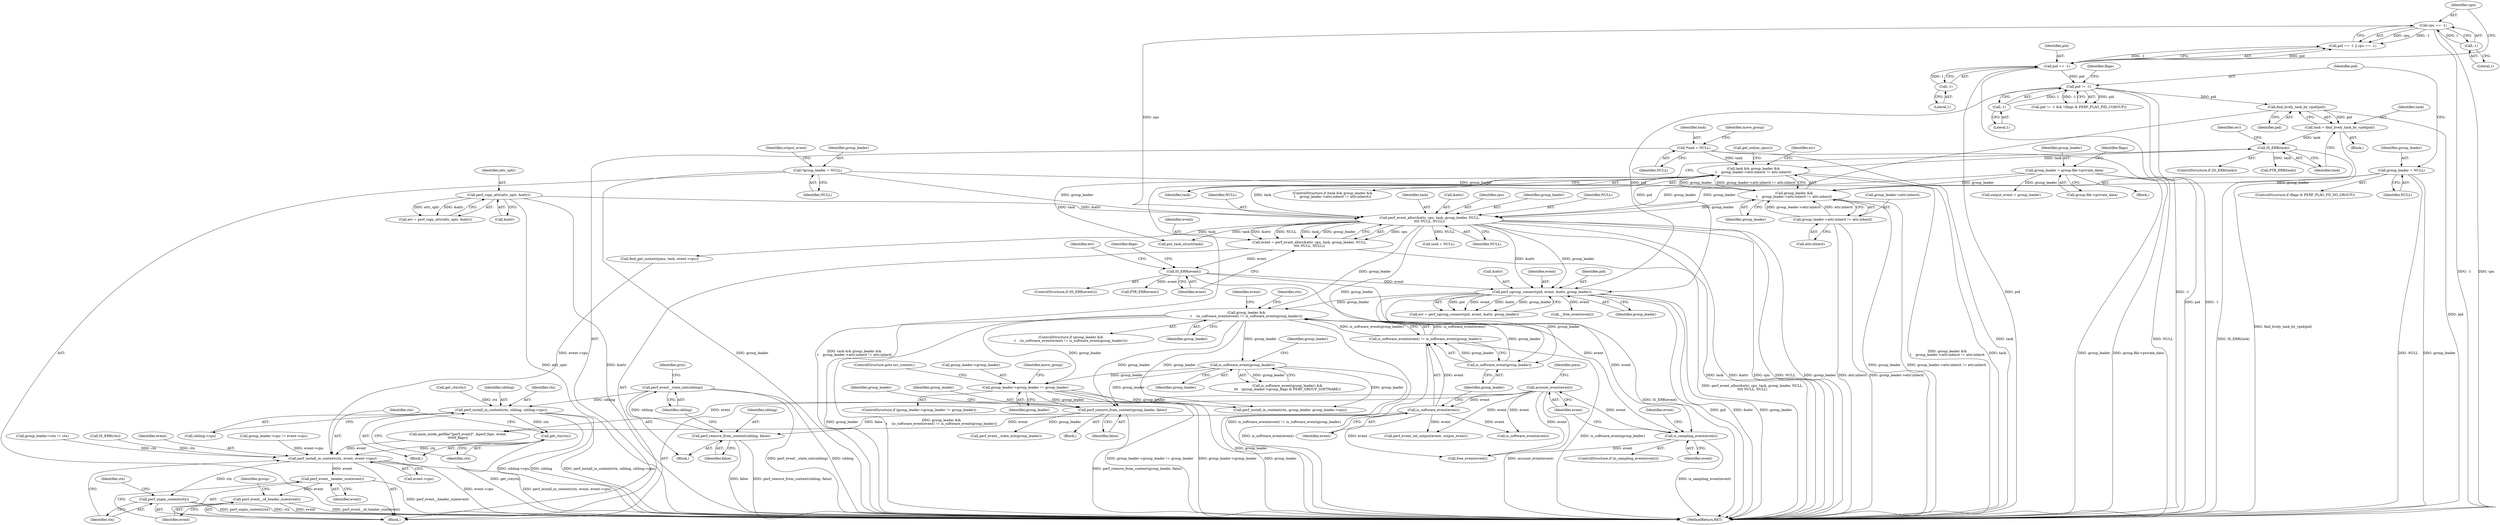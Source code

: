 digraph "0_linux_c3c87e770458aa004bd7ed3f29945ff436fd6511@pointer" {
"1000555" [label="(Call,perf_event__state_init(sibling))"];
"1000552" [label="(Call,perf_remove_from_context(sibling, false))"];
"1000546" [label="(Call,perf_remove_from_context(group_leader, false))"];
"1000457" [label="(Call,group_leader->group_leader != group_leader)"];
"1000393" [label="(Call,group_leader &&\n\t    (is_software_event(event) != is_software_event(group_leader)))"];
"1000355" [label="(Call,perf_cgroup_connect(pid, event, &attr, group_leader))"];
"1000285" [label="(Call,pid != -1)"];
"1000219" [label="(Call,pid == -1)"];
"1000221" [label="(Call,-1)"];
"1000287" [label="(Call,-1)"];
"1000296" [label="(Call,find_lively_task_by_vpid(pid))"];
"1000340" [label="(Call,IS_ERR(event))"];
"1000328" [label="(Call,event = perf_event_alloc(&attr, cpu, task, group_leader, NULL,\n\t\t\t\t NULL, NULL))"];
"1000330" [label="(Call,perf_event_alloc(&attr, cpu, task, group_leader, NULL,\n\t\t\t\t NULL, NULL))"];
"1000171" [label="(Call,perf_copy_attr(attr_uptr, &attr))"];
"1000223" [label="(Call,cpu == -1)"];
"1000225" [label="(Call,-1)"];
"1000308" [label="(Call,task && group_leader &&\n\t    group_leader->attr.inherit != attr.inherit)"];
"1000148" [label="(Call,*task = NULL)"];
"1000299" [label="(Call,IS_ERR(task))"];
"1000294" [label="(Call,task = find_lively_task_by_vpid(pid))"];
"1000310" [label="(Call,group_leader &&\n\t    group_leader->attr.inherit != attr.inherit)"];
"1000129" [label="(Call,*group_leader = NULL)"];
"1000262" [label="(Call,group_leader = group.file->private_data)"];
"1000280" [label="(Call,group_leader = NULL)"];
"1000312" [label="(Call,group_leader->attr.inherit != attr.inherit)"];
"1000398" [label="(Call,is_software_event(group_leader))"];
"1000395" [label="(Call,is_software_event(event) != is_software_event(group_leader))"];
"1000396" [label="(Call,is_software_event(event))"];
"1000385" [label="(Call,account_event(event))"];
"1000368" [label="(Call,is_sampling_event(event))"];
"1000413" [label="(Call,is_software_event(group_leader))"];
"1000588" [label="(Call,perf_install_in_context(ctx, sibling, sibling->cpu))"];
"1000594" [label="(Call,get_ctx(ctx))"];
"1000596" [label="(Call,perf_install_in_context(ctx, event, event->cpu))"];
"1000602" [label="(Call,perf_unpin_context(ctx))"];
"1000634" [label="(Call,perf_event__header_size(event))"];
"1000636" [label="(Call,perf_event__id_header_size(event))"];
"1000547" [label="(Identifier,group_leader)"];
"1000345" [label="(Call,PTR_ERR(event))"];
"1000639" [label="(Identifier,group)"];
"1000414" [label="(Identifier,group_leader)"];
"1000340" [label="(Call,IS_ERR(event))"];
"1000225" [label="(Call,-1)"];
"1000276" [label="(ControlStructure,if (flags & PERF_FLAG_FD_NO_GROUP))"];
"1000364" [label="(Call,__free_event(event))"];
"1000172" [label="(Identifier,attr_uptr)"];
"1000281" [label="(Identifier,group_leader)"];
"1000489" [label="(Call,group_leader->ctx != ctx)"];
"1000130" [label="(Identifier,group_leader)"];
"1000585" [label="(Call,get_ctx(ctx))"];
"1000219" [label="(Call,pid == -1)"];
"1000271" [label="(Identifier,flags)"];
"1000334" [label="(Identifier,task)"];
"1000131" [label="(Identifier,NULL)"];
"1000634" [label="(Call,perf_event__header_size(event))"];
"1000263" [label="(Identifier,group_leader)"];
"1000546" [label="(Call,perf_remove_from_context(group_leader, false))"];
"1000603" [label="(Identifier,ctx)"];
"1000150" [label="(Identifier,NULL)"];
"1000417" [label="(Identifier,group_leader)"];
"1000558" [label="(Identifier,gctx)"];
"1000280" [label="(Call,group_leader = NULL)"];
"1000457" [label="(Call,group_leader->group_leader != group_leader)"];
"1000397" [label="(Identifier,event)"];
"1000458" [label="(Call,group_leader->group_leader)"];
"1000388" [label="(Identifier,pmu)"];
"1000355" [label="(Call,perf_cgroup_connect(pid, event, &attr, group_leader))"];
"1000579" [label="(Call,perf_install_in_context(ctx, group_leader, group_leader->cpu))"];
"1000403" [label="(Identifier,event)"];
"1000311" [label="(Identifier,group_leader)"];
"1000262" [label="(Call,group_leader = group.file->private_data)"];
"1000596" [label="(Call,perf_install_in_context(ctx, event, event->cpu))"];
"1000226" [label="(Literal,1)"];
"1000285" [label="(Call,pid != -1)"];
"1000224" [label="(Identifier,cpu)"];
"1000587" [label="(Block,)"];
"1000368" [label="(Call,is_sampling_event(event))"];
"1000549" [label="(Call,perf_event__state_init(group_leader))"];
"1000534" [label="(Block,)"];
"1000367" [label="(ControlStructure,if (is_sampling_event(event)))"];
"1000595" [label="(Identifier,ctx)"];
"1000551" [label="(Block,)"];
"1000446" [label="(Call,task = NULL)"];
"1000309" [label="(Identifier,task)"];
"1000331" [label="(Call,&attr)"];
"1000594" [label="(Call,get_ctx(ctx))"];
"1000222" [label="(Literal,1)"];
"1000651" [label="(Call,free_event(event))"];
"1000588" [label="(Call,perf_install_in_context(ctx, sibling, sibling->cpu))"];
"1000509" [label="(Call,perf_event_set_output(event, output_event))"];
"1000313" [label="(Call,group_leader->attr.inherit)"];
"1000360" [label="(Identifier,group_leader)"];
"1000148" [label="(Call,*task = NULL)"];
"1000636" [label="(Call,perf_event__id_header_size(event))"];
"1000433" [label="(Call,IS_ERR(ctx))"];
"1000357" [label="(Identifier,event)"];
"1000375" [label="(Identifier,event)"];
"1000220" [label="(Identifier,pid)"];
"1000356" [label="(Identifier,pid)"];
"1000304" [label="(Call,PTR_ERR(task))"];
"1000286" [label="(Identifier,pid)"];
"1000548" [label="(Identifier,false)"];
"1000273" [label="(Call,output_event = group_leader)"];
"1000312" [label="(Call,group_leader->attr.inherit != attr.inherit)"];
"1000149" [label="(Identifier,task)"];
"1000456" [label="(ControlStructure,if (group_leader->group_leader != group_leader))"];
"1000338" [label="(Identifier,NULL)"];
"1000392" [label="(ControlStructure,if (group_leader &&\n\t    (is_software_event(event) != is_software_event(group_leader))))"];
"1000155" [label="(Identifier,move_group)"];
"1000297" [label="(Identifier,pid)"];
"1000350" [label="(Identifier,flags)"];
"1000668" [label="(MethodReturn,RET)"];
"1000328" [label="(Call,event = perf_event_alloc(&attr, cpu, task, group_leader, NULL,\n\t\t\t\t NULL, NULL))"];
"1000396" [label="(Call,is_software_event(event))"];
"1000327" [label="(Call,get_online_cpus())"];
"1000295" [label="(Identifier,task)"];
"1000333" [label="(Identifier,cpu)"];
"1000607" [label="(Identifier,ctx)"];
"1000555" [label="(Call,perf_event__state_init(sibling))"];
"1000597" [label="(Identifier,ctx)"];
"1000318" [label="(Call,attr.inherit)"];
"1000478" [label="(Call,group_leader->cpu != event->cpu)"];
"1000294" [label="(Call,task = find_lively_task_by_vpid(pid))"];
"1000282" [label="(Identifier,NULL)"];
"1000335" [label="(Identifier,group_leader)"];
"1000358" [label="(Call,&attr)"];
"1000218" [label="(Call,pid == -1 || cpu == -1)"];
"1000221" [label="(Call,-1)"];
"1000171" [label="(Call,perf_copy_attr(attr_uptr, &attr))"];
"1000554" [label="(Identifier,false)"];
"1000129" [label="(Call,*group_leader = NULL)"];
"1000308" [label="(Call,task && group_leader &&\n\t    group_leader->attr.inherit != attr.inherit)"];
"1000353" [label="(Call,err = perf_cgroup_connect(pid, event, &attr, group_leader))"];
"1000307" [label="(ControlStructure,if (task && group_leader &&\n\t    group_leader->attr.inherit != attr.inherit))"];
"1000369" [label="(Identifier,event)"];
"1000264" [label="(Call,group.file->private_data)"];
"1000426" [label="(Call,find_get_context(pmu, task, event->cpu))"];
"1000398" [label="(Call,is_software_event(group_leader))"];
"1000341" [label="(Identifier,event)"];
"1000339" [label="(ControlStructure,if (IS_ERR(event)))"];
"1000300" [label="(Identifier,task)"];
"1000293" [label="(Block,)"];
"1000425" [label="(Identifier,ctx)"];
"1000223" [label="(Call,cpu == -1)"];
"1000413" [label="(Call,is_software_event(group_leader))"];
"1000464" [label="(Identifier,move_group)"];
"1000330" [label="(Call,perf_event_alloc(&attr, cpu, task, group_leader, NULL,\n\t\t\t\t NULL, NULL))"];
"1000590" [label="(Identifier,sibling)"];
"1000556" [label="(Identifier,sibling)"];
"1000394" [label="(Identifier,group_leader)"];
"1000517" [label="(Call,anon_inode_getfile(\"[perf_event]\", &perf_fops, event,\n\t\t\t\t\tf_flags))"];
"1000393" [label="(Call,group_leader &&\n\t    (is_software_event(event) != is_software_event(group_leader)))"];
"1000329" [label="(Identifier,event)"];
"1000296" [label="(Call,find_lively_task_by_vpid(pid))"];
"1000552" [label="(Call,perf_remove_from_context(sibling, false))"];
"1000589" [label="(Identifier,ctx)"];
"1000462" [label="(ControlStructure,goto err_context;)"];
"1000336" [label="(Identifier,NULL)"];
"1000402" [label="(Call,is_software_event(event))"];
"1000291" [label="(Identifier,flags)"];
"1000299" [label="(Call,IS_ERR(task))"];
"1000399" [label="(Identifier,group_leader)"];
"1000310" [label="(Call,group_leader &&\n\t    group_leader->attr.inherit != attr.inherit)"];
"1000298" [label="(ControlStructure,if (IS_ERR(task)))"];
"1000303" [label="(Identifier,err)"];
"1000553" [label="(Identifier,sibling)"];
"1000169" [label="(Call,err = perf_copy_attr(attr_uptr, &attr))"];
"1000412" [label="(Call,is_software_event(group_leader) &&\n\t\t\t   (group_leader->group_flags & PERF_GROUP_SOFTWARE))"];
"1000550" [label="(Identifier,group_leader)"];
"1000395" [label="(Call,is_software_event(event) != is_software_event(group_leader))"];
"1000598" [label="(Identifier,event)"];
"1000386" [label="(Identifier,event)"];
"1000323" [label="(Identifier,err)"];
"1000658" [label="(Call,put_task_struct(task))"];
"1000284" [label="(Call,pid != -1 && !(flags & PERF_FLAG_PID_CGROUP))"];
"1000337" [label="(Identifier,NULL)"];
"1000591" [label="(Call,sibling->cpu)"];
"1000599" [label="(Call,event->cpu)"];
"1000635" [label="(Identifier,event)"];
"1000344" [label="(Identifier,err)"];
"1000127" [label="(Block,)"];
"1000252" [label="(Block,)"];
"1000602" [label="(Call,perf_unpin_context(ctx))"];
"1000461" [label="(Identifier,group_leader)"];
"1000385" [label="(Call,account_event(event))"];
"1000287" [label="(Call,-1)"];
"1000173" [label="(Call,&attr)"];
"1000637" [label="(Identifier,event)"];
"1000288" [label="(Literal,1)"];
"1000134" [label="(Identifier,output_event)"];
"1000555" -> "1000551"  [label="AST: "];
"1000555" -> "1000556"  [label="CFG: "];
"1000556" -> "1000555"  [label="AST: "];
"1000558" -> "1000555"  [label="CFG: "];
"1000555" -> "1000668"  [label="DDG: perf_event__state_init(sibling)"];
"1000555" -> "1000668"  [label="DDG: sibling"];
"1000552" -> "1000555"  [label="DDG: sibling"];
"1000555" -> "1000588"  [label="DDG: sibling"];
"1000552" -> "1000551"  [label="AST: "];
"1000552" -> "1000554"  [label="CFG: "];
"1000553" -> "1000552"  [label="AST: "];
"1000554" -> "1000552"  [label="AST: "];
"1000556" -> "1000552"  [label="CFG: "];
"1000552" -> "1000668"  [label="DDG: false"];
"1000552" -> "1000668"  [label="DDG: perf_remove_from_context(sibling, false)"];
"1000546" -> "1000552"  [label="DDG: false"];
"1000546" -> "1000534"  [label="AST: "];
"1000546" -> "1000548"  [label="CFG: "];
"1000547" -> "1000546"  [label="AST: "];
"1000548" -> "1000546"  [label="AST: "];
"1000550" -> "1000546"  [label="CFG: "];
"1000546" -> "1000668"  [label="DDG: perf_remove_from_context(group_leader, false)"];
"1000457" -> "1000546"  [label="DDG: group_leader"];
"1000393" -> "1000546"  [label="DDG: group_leader"];
"1000413" -> "1000546"  [label="DDG: group_leader"];
"1000546" -> "1000549"  [label="DDG: group_leader"];
"1000457" -> "1000456"  [label="AST: "];
"1000457" -> "1000461"  [label="CFG: "];
"1000458" -> "1000457"  [label="AST: "];
"1000461" -> "1000457"  [label="AST: "];
"1000462" -> "1000457"  [label="CFG: "];
"1000464" -> "1000457"  [label="CFG: "];
"1000457" -> "1000668"  [label="DDG: group_leader"];
"1000457" -> "1000668"  [label="DDG: group_leader->group_leader != group_leader"];
"1000457" -> "1000668"  [label="DDG: group_leader->group_leader"];
"1000393" -> "1000457"  [label="DDG: group_leader"];
"1000413" -> "1000457"  [label="DDG: group_leader"];
"1000457" -> "1000579"  [label="DDG: group_leader"];
"1000393" -> "1000392"  [label="AST: "];
"1000393" -> "1000394"  [label="CFG: "];
"1000393" -> "1000395"  [label="CFG: "];
"1000394" -> "1000393"  [label="AST: "];
"1000395" -> "1000393"  [label="AST: "];
"1000403" -> "1000393"  [label="CFG: "];
"1000425" -> "1000393"  [label="CFG: "];
"1000393" -> "1000668"  [label="DDG: group_leader"];
"1000393" -> "1000668"  [label="DDG: group_leader &&\n\t    (is_software_event(event) != is_software_event(group_leader))"];
"1000393" -> "1000668"  [label="DDG: is_software_event(event) != is_software_event(group_leader)"];
"1000355" -> "1000393"  [label="DDG: group_leader"];
"1000330" -> "1000393"  [label="DDG: group_leader"];
"1000398" -> "1000393"  [label="DDG: group_leader"];
"1000395" -> "1000393"  [label="DDG: is_software_event(event)"];
"1000395" -> "1000393"  [label="DDG: is_software_event(group_leader)"];
"1000393" -> "1000413"  [label="DDG: group_leader"];
"1000393" -> "1000579"  [label="DDG: group_leader"];
"1000355" -> "1000353"  [label="AST: "];
"1000355" -> "1000360"  [label="CFG: "];
"1000356" -> "1000355"  [label="AST: "];
"1000357" -> "1000355"  [label="AST: "];
"1000358" -> "1000355"  [label="AST: "];
"1000360" -> "1000355"  [label="AST: "];
"1000353" -> "1000355"  [label="CFG: "];
"1000355" -> "1000668"  [label="DDG: pid"];
"1000355" -> "1000668"  [label="DDG: &attr"];
"1000355" -> "1000668"  [label="DDG: group_leader"];
"1000355" -> "1000353"  [label="DDG: pid"];
"1000355" -> "1000353"  [label="DDG: event"];
"1000355" -> "1000353"  [label="DDG: &attr"];
"1000355" -> "1000353"  [label="DDG: group_leader"];
"1000285" -> "1000355"  [label="DDG: pid"];
"1000296" -> "1000355"  [label="DDG: pid"];
"1000340" -> "1000355"  [label="DDG: event"];
"1000330" -> "1000355"  [label="DDG: &attr"];
"1000330" -> "1000355"  [label="DDG: group_leader"];
"1000355" -> "1000364"  [label="DDG: event"];
"1000355" -> "1000368"  [label="DDG: event"];
"1000355" -> "1000398"  [label="DDG: group_leader"];
"1000285" -> "1000284"  [label="AST: "];
"1000285" -> "1000287"  [label="CFG: "];
"1000286" -> "1000285"  [label="AST: "];
"1000287" -> "1000285"  [label="AST: "];
"1000291" -> "1000285"  [label="CFG: "];
"1000284" -> "1000285"  [label="CFG: "];
"1000285" -> "1000668"  [label="DDG: pid"];
"1000285" -> "1000668"  [label="DDG: -1"];
"1000285" -> "1000284"  [label="DDG: pid"];
"1000285" -> "1000284"  [label="DDG: -1"];
"1000219" -> "1000285"  [label="DDG: pid"];
"1000287" -> "1000285"  [label="DDG: 1"];
"1000285" -> "1000296"  [label="DDG: pid"];
"1000219" -> "1000218"  [label="AST: "];
"1000219" -> "1000221"  [label="CFG: "];
"1000220" -> "1000219"  [label="AST: "];
"1000221" -> "1000219"  [label="AST: "];
"1000224" -> "1000219"  [label="CFG: "];
"1000218" -> "1000219"  [label="CFG: "];
"1000219" -> "1000668"  [label="DDG: -1"];
"1000219" -> "1000668"  [label="DDG: pid"];
"1000219" -> "1000218"  [label="DDG: pid"];
"1000219" -> "1000218"  [label="DDG: -1"];
"1000221" -> "1000219"  [label="DDG: 1"];
"1000221" -> "1000222"  [label="CFG: "];
"1000222" -> "1000221"  [label="AST: "];
"1000287" -> "1000288"  [label="CFG: "];
"1000288" -> "1000287"  [label="AST: "];
"1000296" -> "1000294"  [label="AST: "];
"1000296" -> "1000297"  [label="CFG: "];
"1000297" -> "1000296"  [label="AST: "];
"1000294" -> "1000296"  [label="CFG: "];
"1000296" -> "1000668"  [label="DDG: pid"];
"1000296" -> "1000294"  [label="DDG: pid"];
"1000340" -> "1000339"  [label="AST: "];
"1000340" -> "1000341"  [label="CFG: "];
"1000341" -> "1000340"  [label="AST: "];
"1000344" -> "1000340"  [label="CFG: "];
"1000350" -> "1000340"  [label="CFG: "];
"1000340" -> "1000668"  [label="DDG: IS_ERR(event)"];
"1000328" -> "1000340"  [label="DDG: event"];
"1000340" -> "1000345"  [label="DDG: event"];
"1000340" -> "1000368"  [label="DDG: event"];
"1000328" -> "1000127"  [label="AST: "];
"1000328" -> "1000330"  [label="CFG: "];
"1000329" -> "1000328"  [label="AST: "];
"1000330" -> "1000328"  [label="AST: "];
"1000341" -> "1000328"  [label="CFG: "];
"1000328" -> "1000668"  [label="DDG: perf_event_alloc(&attr, cpu, task, group_leader, NULL,\n\t\t\t\t NULL, NULL)"];
"1000330" -> "1000328"  [label="DDG: cpu"];
"1000330" -> "1000328"  [label="DDG: &attr"];
"1000330" -> "1000328"  [label="DDG: NULL"];
"1000330" -> "1000328"  [label="DDG: task"];
"1000330" -> "1000328"  [label="DDG: group_leader"];
"1000330" -> "1000338"  [label="CFG: "];
"1000331" -> "1000330"  [label="AST: "];
"1000333" -> "1000330"  [label="AST: "];
"1000334" -> "1000330"  [label="AST: "];
"1000335" -> "1000330"  [label="AST: "];
"1000336" -> "1000330"  [label="AST: "];
"1000337" -> "1000330"  [label="AST: "];
"1000338" -> "1000330"  [label="AST: "];
"1000330" -> "1000668"  [label="DDG: task"];
"1000330" -> "1000668"  [label="DDG: &attr"];
"1000330" -> "1000668"  [label="DDG: cpu"];
"1000330" -> "1000668"  [label="DDG: NULL"];
"1000330" -> "1000668"  [label="DDG: group_leader"];
"1000171" -> "1000330"  [label="DDG: &attr"];
"1000223" -> "1000330"  [label="DDG: cpu"];
"1000308" -> "1000330"  [label="DDG: task"];
"1000129" -> "1000330"  [label="DDG: group_leader"];
"1000310" -> "1000330"  [label="DDG: group_leader"];
"1000262" -> "1000330"  [label="DDG: group_leader"];
"1000280" -> "1000330"  [label="DDG: group_leader"];
"1000330" -> "1000398"  [label="DDG: group_leader"];
"1000330" -> "1000426"  [label="DDG: task"];
"1000330" -> "1000446"  [label="DDG: NULL"];
"1000330" -> "1000658"  [label="DDG: task"];
"1000171" -> "1000169"  [label="AST: "];
"1000171" -> "1000173"  [label="CFG: "];
"1000172" -> "1000171"  [label="AST: "];
"1000173" -> "1000171"  [label="AST: "];
"1000169" -> "1000171"  [label="CFG: "];
"1000171" -> "1000668"  [label="DDG: attr_uptr"];
"1000171" -> "1000668"  [label="DDG: &attr"];
"1000171" -> "1000169"  [label="DDG: attr_uptr"];
"1000171" -> "1000169"  [label="DDG: &attr"];
"1000223" -> "1000218"  [label="AST: "];
"1000223" -> "1000225"  [label="CFG: "];
"1000224" -> "1000223"  [label="AST: "];
"1000225" -> "1000223"  [label="AST: "];
"1000218" -> "1000223"  [label="CFG: "];
"1000223" -> "1000668"  [label="DDG: -1"];
"1000223" -> "1000668"  [label="DDG: cpu"];
"1000223" -> "1000218"  [label="DDG: cpu"];
"1000223" -> "1000218"  [label="DDG: -1"];
"1000225" -> "1000223"  [label="DDG: 1"];
"1000225" -> "1000226"  [label="CFG: "];
"1000226" -> "1000225"  [label="AST: "];
"1000308" -> "1000307"  [label="AST: "];
"1000308" -> "1000309"  [label="CFG: "];
"1000308" -> "1000310"  [label="CFG: "];
"1000309" -> "1000308"  [label="AST: "];
"1000310" -> "1000308"  [label="AST: "];
"1000323" -> "1000308"  [label="CFG: "];
"1000327" -> "1000308"  [label="CFG: "];
"1000308" -> "1000668"  [label="DDG: group_leader &&\n\t    group_leader->attr.inherit != attr.inherit"];
"1000308" -> "1000668"  [label="DDG: task"];
"1000308" -> "1000668"  [label="DDG: task && group_leader &&\n\t    group_leader->attr.inherit != attr.inherit"];
"1000148" -> "1000308"  [label="DDG: task"];
"1000299" -> "1000308"  [label="DDG: task"];
"1000310" -> "1000308"  [label="DDG: group_leader"];
"1000310" -> "1000308"  [label="DDG: group_leader->attr.inherit != attr.inherit"];
"1000308" -> "1000658"  [label="DDG: task"];
"1000148" -> "1000127"  [label="AST: "];
"1000148" -> "1000150"  [label="CFG: "];
"1000149" -> "1000148"  [label="AST: "];
"1000150" -> "1000148"  [label="AST: "];
"1000155" -> "1000148"  [label="CFG: "];
"1000148" -> "1000668"  [label="DDG: task"];
"1000148" -> "1000668"  [label="DDG: NULL"];
"1000299" -> "1000298"  [label="AST: "];
"1000299" -> "1000300"  [label="CFG: "];
"1000300" -> "1000299"  [label="AST: "];
"1000303" -> "1000299"  [label="CFG: "];
"1000309" -> "1000299"  [label="CFG: "];
"1000299" -> "1000668"  [label="DDG: IS_ERR(task)"];
"1000294" -> "1000299"  [label="DDG: task"];
"1000299" -> "1000304"  [label="DDG: task"];
"1000294" -> "1000293"  [label="AST: "];
"1000295" -> "1000294"  [label="AST: "];
"1000300" -> "1000294"  [label="CFG: "];
"1000294" -> "1000668"  [label="DDG: find_lively_task_by_vpid(pid)"];
"1000310" -> "1000311"  [label="CFG: "];
"1000310" -> "1000312"  [label="CFG: "];
"1000311" -> "1000310"  [label="AST: "];
"1000312" -> "1000310"  [label="AST: "];
"1000310" -> "1000668"  [label="DDG: group_leader->attr.inherit != attr.inherit"];
"1000310" -> "1000668"  [label="DDG: group_leader"];
"1000129" -> "1000310"  [label="DDG: group_leader"];
"1000262" -> "1000310"  [label="DDG: group_leader"];
"1000280" -> "1000310"  [label="DDG: group_leader"];
"1000312" -> "1000310"  [label="DDG: group_leader->attr.inherit"];
"1000312" -> "1000310"  [label="DDG: attr.inherit"];
"1000129" -> "1000127"  [label="AST: "];
"1000129" -> "1000131"  [label="CFG: "];
"1000130" -> "1000129"  [label="AST: "];
"1000131" -> "1000129"  [label="AST: "];
"1000134" -> "1000129"  [label="CFG: "];
"1000129" -> "1000668"  [label="DDG: group_leader"];
"1000262" -> "1000252"  [label="AST: "];
"1000262" -> "1000264"  [label="CFG: "];
"1000263" -> "1000262"  [label="AST: "];
"1000264" -> "1000262"  [label="AST: "];
"1000271" -> "1000262"  [label="CFG: "];
"1000262" -> "1000668"  [label="DDG: group.file->private_data"];
"1000262" -> "1000668"  [label="DDG: group_leader"];
"1000262" -> "1000273"  [label="DDG: group_leader"];
"1000280" -> "1000276"  [label="AST: "];
"1000280" -> "1000282"  [label="CFG: "];
"1000281" -> "1000280"  [label="AST: "];
"1000282" -> "1000280"  [label="AST: "];
"1000286" -> "1000280"  [label="CFG: "];
"1000280" -> "1000668"  [label="DDG: NULL"];
"1000280" -> "1000668"  [label="DDG: group_leader"];
"1000312" -> "1000318"  [label="CFG: "];
"1000313" -> "1000312"  [label="AST: "];
"1000318" -> "1000312"  [label="AST: "];
"1000312" -> "1000668"  [label="DDG: attr.inherit"];
"1000312" -> "1000668"  [label="DDG: group_leader->attr.inherit"];
"1000398" -> "1000395"  [label="AST: "];
"1000398" -> "1000399"  [label="CFG: "];
"1000399" -> "1000398"  [label="AST: "];
"1000395" -> "1000398"  [label="CFG: "];
"1000398" -> "1000395"  [label="DDG: group_leader"];
"1000396" -> "1000395"  [label="AST: "];
"1000395" -> "1000668"  [label="DDG: is_software_event(event)"];
"1000395" -> "1000668"  [label="DDG: is_software_event(group_leader)"];
"1000396" -> "1000395"  [label="DDG: event"];
"1000396" -> "1000397"  [label="CFG: "];
"1000397" -> "1000396"  [label="AST: "];
"1000399" -> "1000396"  [label="CFG: "];
"1000385" -> "1000396"  [label="DDG: event"];
"1000396" -> "1000402"  [label="DDG: event"];
"1000396" -> "1000509"  [label="DDG: event"];
"1000396" -> "1000517"  [label="DDG: event"];
"1000396" -> "1000651"  [label="DDG: event"];
"1000385" -> "1000127"  [label="AST: "];
"1000385" -> "1000386"  [label="CFG: "];
"1000386" -> "1000385"  [label="AST: "];
"1000388" -> "1000385"  [label="CFG: "];
"1000385" -> "1000668"  [label="DDG: account_event(event)"];
"1000368" -> "1000385"  [label="DDG: event"];
"1000385" -> "1000402"  [label="DDG: event"];
"1000385" -> "1000509"  [label="DDG: event"];
"1000385" -> "1000517"  [label="DDG: event"];
"1000385" -> "1000651"  [label="DDG: event"];
"1000368" -> "1000367"  [label="AST: "];
"1000368" -> "1000369"  [label="CFG: "];
"1000369" -> "1000368"  [label="AST: "];
"1000375" -> "1000368"  [label="CFG: "];
"1000386" -> "1000368"  [label="CFG: "];
"1000368" -> "1000668"  [label="DDG: is_sampling_event(event)"];
"1000368" -> "1000651"  [label="DDG: event"];
"1000413" -> "1000412"  [label="AST: "];
"1000413" -> "1000414"  [label="CFG: "];
"1000414" -> "1000413"  [label="AST: "];
"1000417" -> "1000413"  [label="CFG: "];
"1000412" -> "1000413"  [label="CFG: "];
"1000413" -> "1000668"  [label="DDG: group_leader"];
"1000413" -> "1000412"  [label="DDG: group_leader"];
"1000413" -> "1000579"  [label="DDG: group_leader"];
"1000588" -> "1000587"  [label="AST: "];
"1000588" -> "1000591"  [label="CFG: "];
"1000589" -> "1000588"  [label="AST: "];
"1000590" -> "1000588"  [label="AST: "];
"1000591" -> "1000588"  [label="AST: "];
"1000595" -> "1000588"  [label="CFG: "];
"1000588" -> "1000668"  [label="DDG: sibling"];
"1000588" -> "1000668"  [label="DDG: perf_install_in_context(ctx, sibling, sibling->cpu)"];
"1000588" -> "1000668"  [label="DDG: sibling->cpu"];
"1000585" -> "1000588"  [label="DDG: ctx"];
"1000588" -> "1000594"  [label="DDG: ctx"];
"1000594" -> "1000587"  [label="AST: "];
"1000594" -> "1000595"  [label="CFG: "];
"1000595" -> "1000594"  [label="AST: "];
"1000597" -> "1000594"  [label="CFG: "];
"1000594" -> "1000668"  [label="DDG: get_ctx(ctx)"];
"1000594" -> "1000596"  [label="DDG: ctx"];
"1000596" -> "1000127"  [label="AST: "];
"1000596" -> "1000599"  [label="CFG: "];
"1000597" -> "1000596"  [label="AST: "];
"1000598" -> "1000596"  [label="AST: "];
"1000599" -> "1000596"  [label="AST: "];
"1000603" -> "1000596"  [label="CFG: "];
"1000596" -> "1000668"  [label="DDG: event->cpu"];
"1000596" -> "1000668"  [label="DDG: perf_install_in_context(ctx, event, event->cpu)"];
"1000433" -> "1000596"  [label="DDG: ctx"];
"1000489" -> "1000596"  [label="DDG: ctx"];
"1000517" -> "1000596"  [label="DDG: event"];
"1000426" -> "1000596"  [label="DDG: event->cpu"];
"1000478" -> "1000596"  [label="DDG: event->cpu"];
"1000596" -> "1000602"  [label="DDG: ctx"];
"1000596" -> "1000634"  [label="DDG: event"];
"1000602" -> "1000127"  [label="AST: "];
"1000602" -> "1000603"  [label="CFG: "];
"1000603" -> "1000602"  [label="AST: "];
"1000607" -> "1000602"  [label="CFG: "];
"1000602" -> "1000668"  [label="DDG: perf_unpin_context(ctx)"];
"1000602" -> "1000668"  [label="DDG: ctx"];
"1000634" -> "1000127"  [label="AST: "];
"1000634" -> "1000635"  [label="CFG: "];
"1000635" -> "1000634"  [label="AST: "];
"1000637" -> "1000634"  [label="CFG: "];
"1000634" -> "1000668"  [label="DDG: perf_event__header_size(event)"];
"1000634" -> "1000636"  [label="DDG: event"];
"1000636" -> "1000127"  [label="AST: "];
"1000636" -> "1000637"  [label="CFG: "];
"1000637" -> "1000636"  [label="AST: "];
"1000639" -> "1000636"  [label="CFG: "];
"1000636" -> "1000668"  [label="DDG: event"];
"1000636" -> "1000668"  [label="DDG: perf_event__id_header_size(event)"];
}
